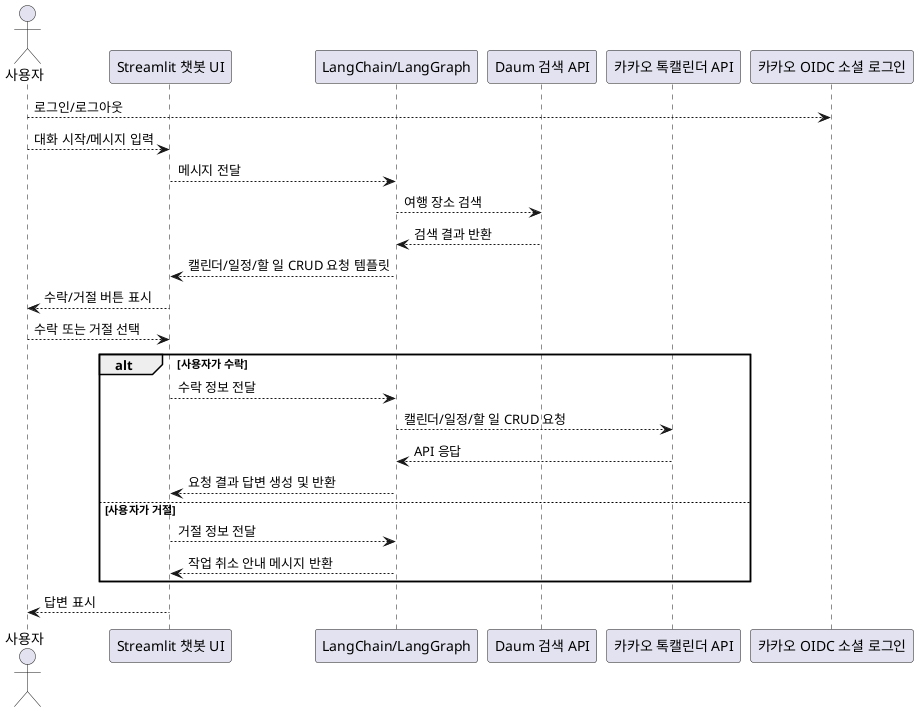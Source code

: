 @startuml
actor 사용자

participant "Streamlit 챗봇 UI" as UI
participant "LangChain/LangGraph" as LG
participant "Daum 검색 API" as Daum
participant "카카오 톡캘린더 API" as KakaoCal

사용자 --> "카카오 OIDC 소셜 로그인" : 로그인/로그아웃
사용자 --> UI : 대화 시작/메시지 입력

UI --> LG : 메시지 전달
LG --> Daum : 여행 장소 검색
Daum --> LG : 검색 결과 반환
LG --> UI : 캘린더/일정/할 일 CRUD 요청 템플릿

UI --> 사용자 : 수락/거절 버튼 표시
사용자 --> UI : 수락 또는 거절 선택

alt 사용자가 수락
  UI --> LG : 수락 정보 전달
  LG --> KakaoCal : 캘린더/일정/할 일 CRUD 요청
  KakaoCal --> LG : API 응답
  LG --> UI : 요청 결과 답변 생성 및 반환
else 사용자가 거절
  UI --> LG : 거절 정보 전달
  LG --> UI : 작업 취소 안내 메시지 반환
end

UI --> 사용자 : 답변 표시
@enduml